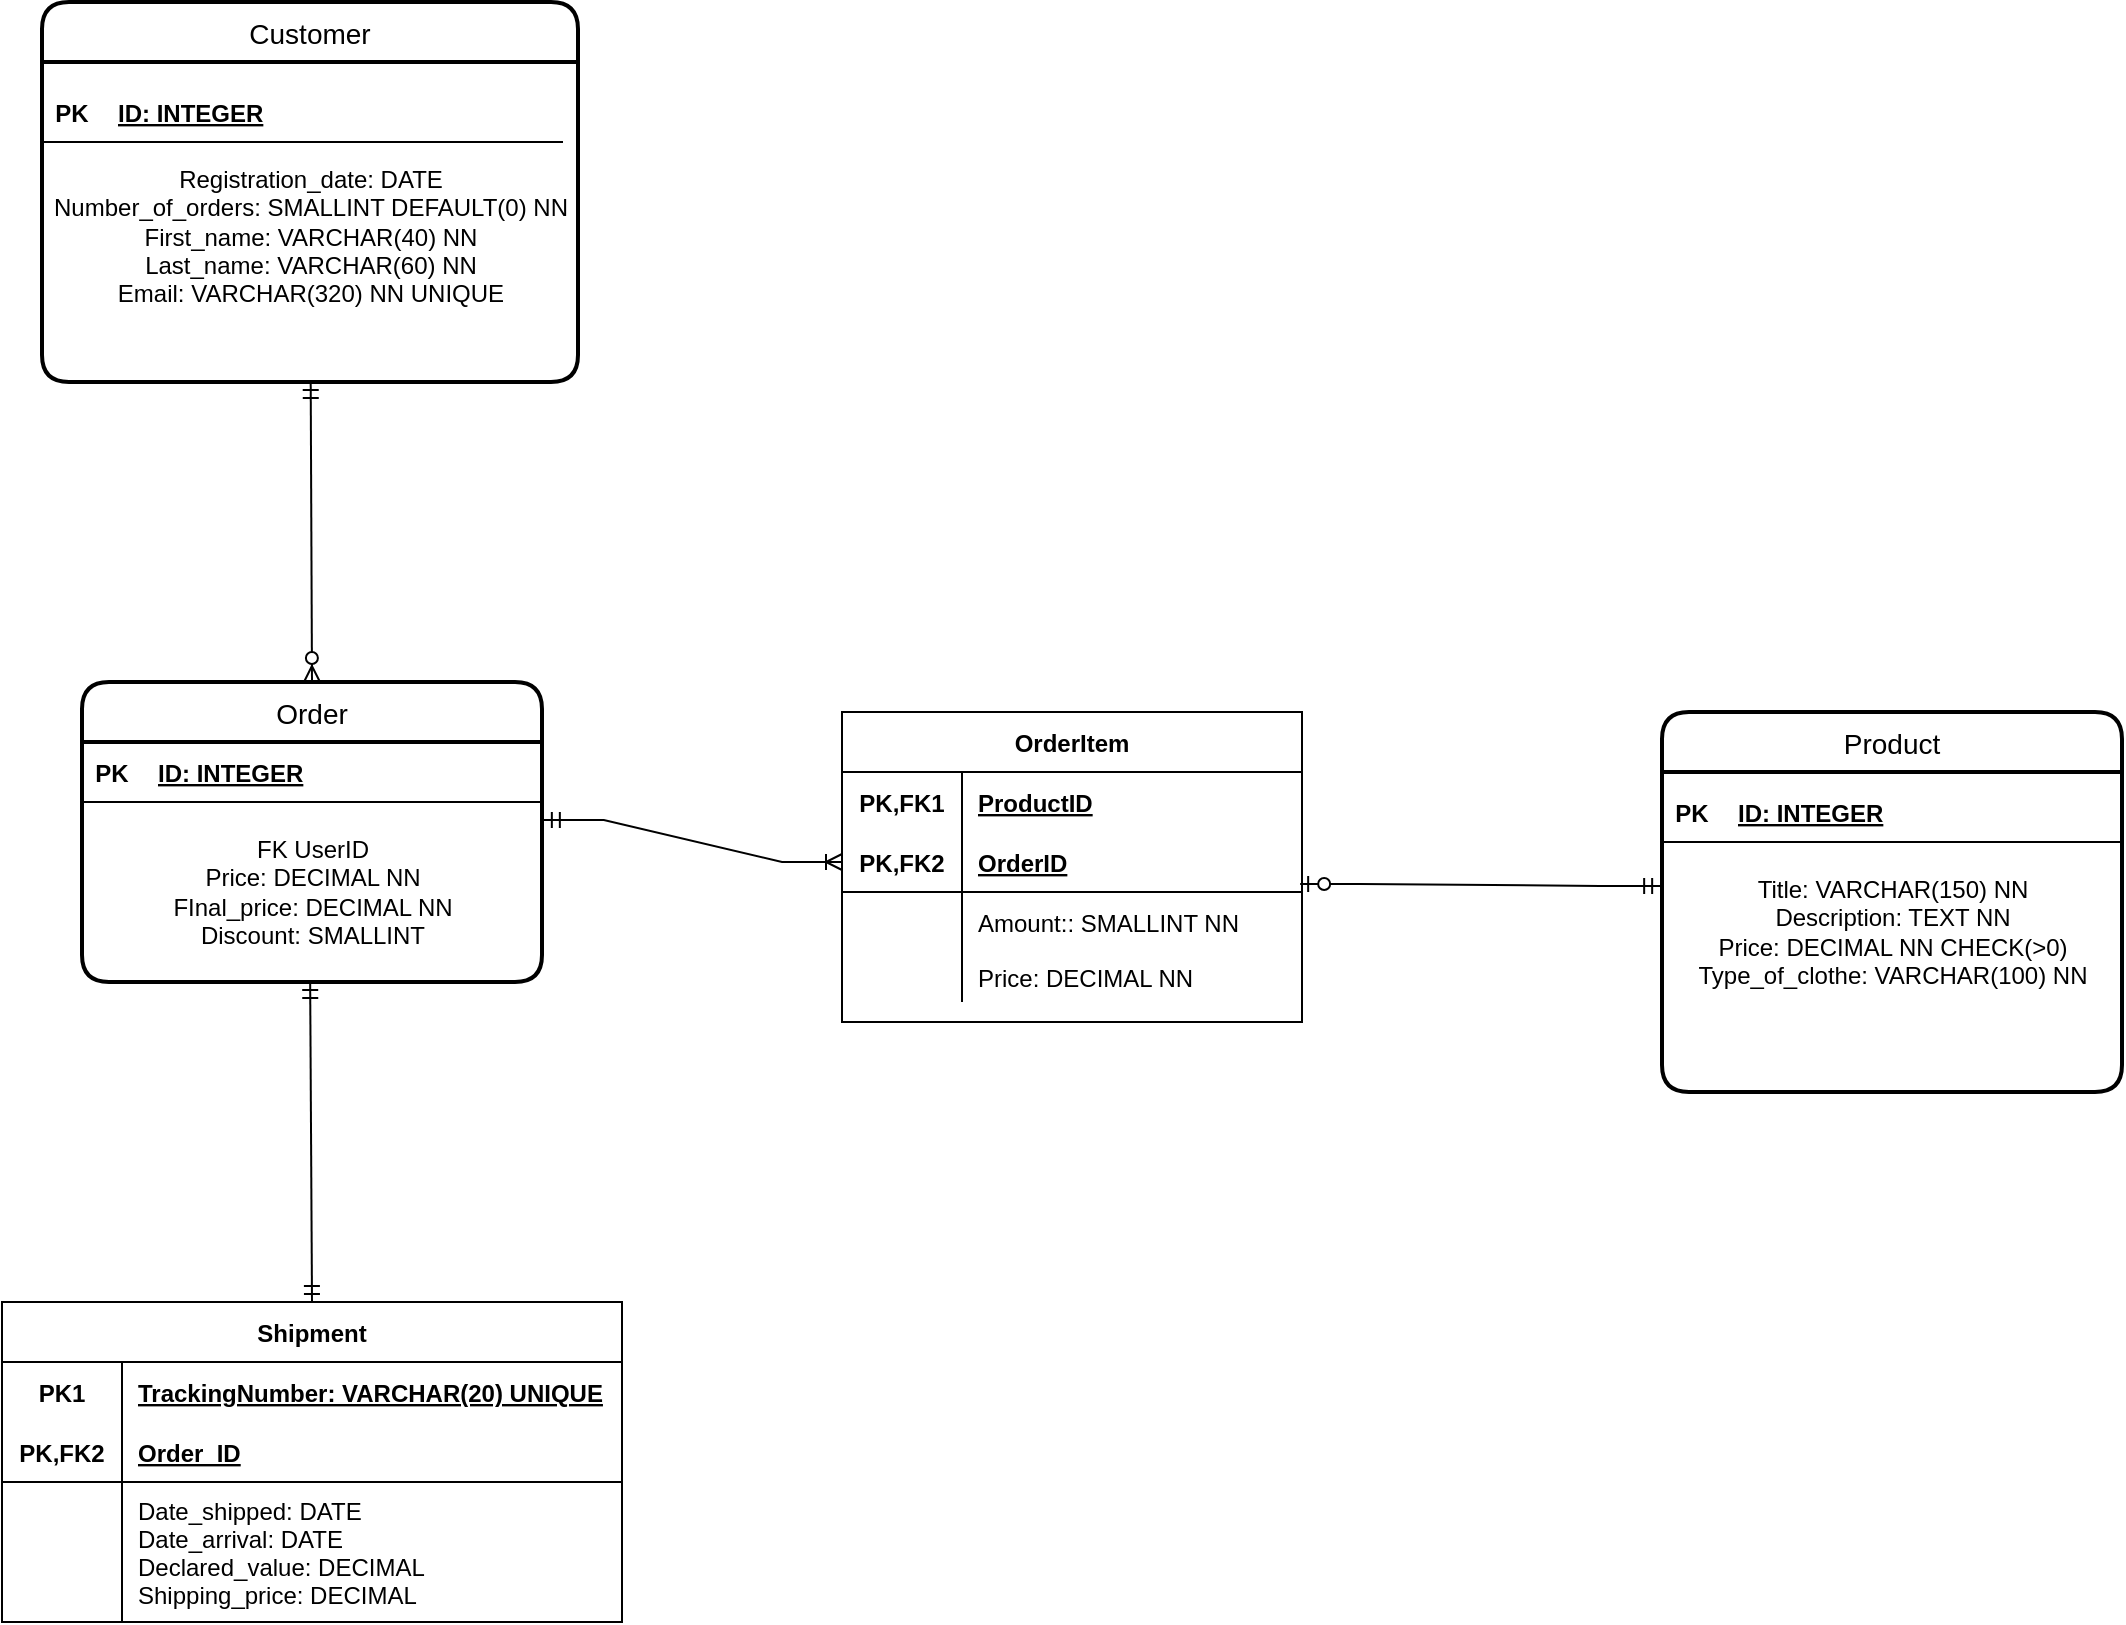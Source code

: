 <mxfile version="19.0.3" type="device"><diagram id="L5DAnYu8uvlGAiPu-kQm" name="Page-1"><mxGraphModel dx="868" dy="545" grid="1" gridSize="10" guides="1" tooltips="1" connect="1" arrows="1" fold="1" page="1" pageScale="1" pageWidth="850" pageHeight="1100" math="0" shadow="0"><root><mxCell id="0"/><mxCell id="1" parent="0"/><mxCell id="EDaHSL8dtyFT7AlFpoEG-18" value="Customer" style="swimlane;childLayout=stackLayout;horizontal=1;startSize=30;horizontalStack=0;rounded=1;fontSize=14;fontStyle=0;strokeWidth=2;resizeParent=0;resizeLast=1;shadow=0;dashed=0;align=center;" parent="1" vertex="1"><mxGeometry x="290" y="70" width="268" height="190" as="geometry"/></mxCell><mxCell id="EDaHSL8dtyFT7AlFpoEG-62" value="&lt;br&gt;Registration_date: DATE&lt;br&gt;Number_of_orders: SMALLINT DEFAULT(0) NN&lt;br&gt;First_name: VARCHAR(40) NN&lt;br&gt;Last_name: VARCHAR(60) NN&lt;br&gt;Email: VARCHAR(320) NN UNIQUE" style="text;html=1;align=center;verticalAlign=middle;resizable=0;points=[];autosize=1;strokeColor=none;fillColor=none;" parent="EDaHSL8dtyFT7AlFpoEG-18" vertex="1"><mxGeometry y="30" width="268" height="160" as="geometry"/></mxCell><mxCell id="EDaHSL8dtyFT7AlFpoEG-38" value="" style="shape=table;startSize=0;container=1;collapsible=1;childLayout=tableLayout;fixedRows=1;rowLines=0;fontStyle=0;align=center;resizeLast=1;strokeColor=none;fillColor=none;collapsible=0;" parent="1" vertex="1"><mxGeometry x="290" y="110" width="260" height="30" as="geometry"/></mxCell><mxCell id="EDaHSL8dtyFT7AlFpoEG-39" value="" style="shape=tableRow;horizontal=0;startSize=0;swimlaneHead=0;swimlaneBody=0;fillColor=none;collapsible=0;dropTarget=0;points=[[0,0.5],[1,0.5]];portConstraint=eastwest;top=0;left=0;right=0;bottom=1;" parent="EDaHSL8dtyFT7AlFpoEG-38" vertex="1"><mxGeometry width="260" height="30" as="geometry"/></mxCell><mxCell id="EDaHSL8dtyFT7AlFpoEG-40" value="PK" style="shape=partialRectangle;connectable=0;fillColor=none;top=0;left=0;bottom=0;right=0;fontStyle=1;overflow=hidden;" parent="EDaHSL8dtyFT7AlFpoEG-39" vertex="1"><mxGeometry width="30" height="30" as="geometry"><mxRectangle width="30" height="30" as="alternateBounds"/></mxGeometry></mxCell><mxCell id="EDaHSL8dtyFT7AlFpoEG-41" value="ID: INTEGER" style="shape=partialRectangle;connectable=0;fillColor=none;top=0;left=0;bottom=0;right=0;align=left;spacingLeft=6;fontStyle=5;overflow=hidden;" parent="EDaHSL8dtyFT7AlFpoEG-39" vertex="1"><mxGeometry x="30" width="230" height="30" as="geometry"><mxRectangle width="230" height="30" as="alternateBounds"/></mxGeometry></mxCell><mxCell id="EDaHSL8dtyFT7AlFpoEG-63" value="Order" style="swimlane;childLayout=stackLayout;horizontal=1;startSize=30;horizontalStack=0;rounded=1;fontSize=14;fontStyle=0;strokeWidth=2;resizeParent=0;resizeLast=1;shadow=0;dashed=0;align=center;" parent="1" vertex="1"><mxGeometry x="310" y="410" width="230" height="150" as="geometry"/></mxCell><mxCell id="EDaHSL8dtyFT7AlFpoEG-65" value="" style="shape=table;startSize=0;container=1;collapsible=1;childLayout=tableLayout;fixedRows=1;rowLines=0;fontStyle=0;align=center;resizeLast=1;strokeColor=none;fillColor=none;collapsible=0;" parent="EDaHSL8dtyFT7AlFpoEG-63" vertex="1"><mxGeometry y="30" width="230" height="30" as="geometry"/></mxCell><mxCell id="EDaHSL8dtyFT7AlFpoEG-66" value="" style="shape=tableRow;horizontal=0;startSize=0;swimlaneHead=0;swimlaneBody=0;fillColor=none;collapsible=0;dropTarget=0;points=[[0,0.5],[1,0.5]];portConstraint=eastwest;top=0;left=0;right=0;bottom=1;" parent="EDaHSL8dtyFT7AlFpoEG-65" vertex="1"><mxGeometry width="230" height="30" as="geometry"/></mxCell><mxCell id="EDaHSL8dtyFT7AlFpoEG-67" value="PK" style="shape=partialRectangle;connectable=0;fillColor=none;top=0;left=0;bottom=0;right=0;fontStyle=1;overflow=hidden;" parent="EDaHSL8dtyFT7AlFpoEG-66" vertex="1"><mxGeometry width="30" height="30" as="geometry"><mxRectangle width="30" height="30" as="alternateBounds"/></mxGeometry></mxCell><mxCell id="EDaHSL8dtyFT7AlFpoEG-68" value="ID: INTEGER" style="shape=partialRectangle;connectable=0;fillColor=none;top=0;left=0;bottom=0;right=0;align=left;spacingLeft=6;fontStyle=5;overflow=hidden;" parent="EDaHSL8dtyFT7AlFpoEG-66" vertex="1"><mxGeometry x="30" width="200" height="30" as="geometry"><mxRectangle width="200" height="30" as="alternateBounds"/></mxGeometry></mxCell><mxCell id="EDaHSL8dtyFT7AlFpoEG-64" value="FK UserID&lt;br&gt;Price: DECIMAL NN&lt;br&gt;FInal_price: DECIMAL NN&lt;br&gt;Discount: SMALLINT" style="text;html=1;align=center;verticalAlign=middle;resizable=0;points=[];autosize=1;strokeColor=none;fillColor=none;" parent="EDaHSL8dtyFT7AlFpoEG-63" vertex="1"><mxGeometry y="60" width="230" height="90" as="geometry"/></mxCell><mxCell id="EDaHSL8dtyFT7AlFpoEG-75" value="Product" style="swimlane;childLayout=stackLayout;horizontal=1;startSize=30;horizontalStack=0;rounded=1;fontSize=14;fontStyle=0;strokeWidth=2;resizeParent=0;resizeLast=1;shadow=0;dashed=0;align=center;" parent="1" vertex="1"><mxGeometry x="1100" y="425" width="230" height="190" as="geometry"/></mxCell><mxCell id="EDaHSL8dtyFT7AlFpoEG-76" value="Title: VARCHAR(150) NN&lt;br&gt;Description: TEXT NN&lt;br&gt;Price: DECIMAL NN CHECK(&amp;gt;0)&lt;br&gt;Type_of_clothe: VARCHAR(100) NN" style="text;html=1;align=center;verticalAlign=middle;resizable=0;points=[];autosize=1;strokeColor=none;fillColor=none;" parent="EDaHSL8dtyFT7AlFpoEG-75" vertex="1"><mxGeometry y="30" width="230" height="160" as="geometry"/></mxCell><mxCell id="EDaHSL8dtyFT7AlFpoEG-77" value="" style="shape=table;startSize=0;container=1;collapsible=1;childLayout=tableLayout;fixedRows=1;rowLines=0;fontStyle=0;align=center;resizeLast=1;strokeColor=none;fillColor=none;collapsible=0;" parent="1" vertex="1"><mxGeometry x="1100" y="460" width="230" height="30" as="geometry"/></mxCell><mxCell id="EDaHSL8dtyFT7AlFpoEG-78" value="" style="shape=tableRow;horizontal=0;startSize=0;swimlaneHead=0;swimlaneBody=0;fillColor=none;collapsible=0;dropTarget=0;points=[[0,0.5],[1,0.5]];portConstraint=eastwest;top=0;left=0;right=0;bottom=1;" parent="EDaHSL8dtyFT7AlFpoEG-77" vertex="1"><mxGeometry width="230" height="30" as="geometry"/></mxCell><mxCell id="EDaHSL8dtyFT7AlFpoEG-79" value="PK" style="shape=partialRectangle;connectable=0;fillColor=none;top=0;left=0;bottom=0;right=0;fontStyle=1;overflow=hidden;" parent="EDaHSL8dtyFT7AlFpoEG-78" vertex="1"><mxGeometry width="30" height="30" as="geometry"><mxRectangle width="30" height="30" as="alternateBounds"/></mxGeometry></mxCell><mxCell id="EDaHSL8dtyFT7AlFpoEG-80" value="ID: INTEGER" style="shape=partialRectangle;connectable=0;fillColor=none;top=0;left=0;bottom=0;right=0;align=left;spacingLeft=6;fontStyle=5;overflow=hidden;" parent="EDaHSL8dtyFT7AlFpoEG-78" vertex="1"><mxGeometry x="30" width="200" height="30" as="geometry"><mxRectangle width="200" height="30" as="alternateBounds"/></mxGeometry></mxCell><mxCell id="EDaHSL8dtyFT7AlFpoEG-85" value="" style="fontSize=12;html=1;endArrow=ERmandOne;startArrow=ERmandOne;rounded=0;entryX=0.496;entryY=1;entryDx=0;entryDy=0;entryPerimeter=0;exitX=0.5;exitY=0;exitDx=0;exitDy=0;" parent="1" source="4uQjk0ACoIUm3DsfJ8_c-26" target="EDaHSL8dtyFT7AlFpoEG-64" edge="1"><mxGeometry width="100" height="100" relative="1" as="geometry"><mxPoint x="430" y="740" as="sourcePoint"/><mxPoint x="450" y="520" as="targetPoint"/></mxGeometry></mxCell><mxCell id="4uQjk0ACoIUm3DsfJ8_c-2" value="" style="fontSize=12;html=1;endArrow=ERzeroToMany;startArrow=ERmandOne;rounded=0;entryX=0.5;entryY=0;entryDx=0;entryDy=0;" edge="1" parent="1" source="EDaHSL8dtyFT7AlFpoEG-62" target="EDaHSL8dtyFT7AlFpoEG-63"><mxGeometry width="100" height="100" relative="1" as="geometry"><mxPoint x="410" y="330" as="sourcePoint"/><mxPoint x="780" y="240" as="targetPoint"/></mxGeometry></mxCell><mxCell id="4uQjk0ACoIUm3DsfJ8_c-26" value="Shipment" style="shape=table;startSize=30;container=1;collapsible=1;childLayout=tableLayout;fixedRows=1;rowLines=0;fontStyle=1;align=center;resizeLast=1;" vertex="1" parent="1"><mxGeometry x="270" y="720" width="310" height="160" as="geometry"/></mxCell><mxCell id="4uQjk0ACoIUm3DsfJ8_c-27" value="" style="shape=tableRow;horizontal=0;startSize=0;swimlaneHead=0;swimlaneBody=0;fillColor=none;collapsible=0;dropTarget=0;points=[[0,0.5],[1,0.5]];portConstraint=eastwest;top=0;left=0;right=0;bottom=0;" vertex="1" parent="4uQjk0ACoIUm3DsfJ8_c-26"><mxGeometry y="30" width="310" height="30" as="geometry"/></mxCell><mxCell id="4uQjk0ACoIUm3DsfJ8_c-28" value="PK1" style="shape=partialRectangle;connectable=0;fillColor=none;top=0;left=0;bottom=0;right=0;fontStyle=1;overflow=hidden;" vertex="1" parent="4uQjk0ACoIUm3DsfJ8_c-27"><mxGeometry width="60" height="30" as="geometry"><mxRectangle width="60" height="30" as="alternateBounds"/></mxGeometry></mxCell><mxCell id="4uQjk0ACoIUm3DsfJ8_c-29" value="TrackingNumber: VARCHAR(20) UNIQUE" style="shape=partialRectangle;connectable=0;fillColor=none;top=0;left=0;bottom=0;right=0;align=left;spacingLeft=6;fontStyle=5;overflow=hidden;" vertex="1" parent="4uQjk0ACoIUm3DsfJ8_c-27"><mxGeometry x="60" width="250" height="30" as="geometry"><mxRectangle width="250" height="30" as="alternateBounds"/></mxGeometry></mxCell><mxCell id="4uQjk0ACoIUm3DsfJ8_c-30" value="" style="shape=tableRow;horizontal=0;startSize=0;swimlaneHead=0;swimlaneBody=0;fillColor=none;collapsible=0;dropTarget=0;points=[[0,0.5],[1,0.5]];portConstraint=eastwest;top=0;left=0;right=0;bottom=1;" vertex="1" parent="4uQjk0ACoIUm3DsfJ8_c-26"><mxGeometry y="60" width="310" height="30" as="geometry"/></mxCell><mxCell id="4uQjk0ACoIUm3DsfJ8_c-31" value="PK,FK2" style="shape=partialRectangle;connectable=0;fillColor=none;top=0;left=0;bottom=0;right=0;fontStyle=1;overflow=hidden;" vertex="1" parent="4uQjk0ACoIUm3DsfJ8_c-30"><mxGeometry width="60" height="30" as="geometry"><mxRectangle width="60" height="30" as="alternateBounds"/></mxGeometry></mxCell><mxCell id="4uQjk0ACoIUm3DsfJ8_c-32" value="Order_ID" style="shape=partialRectangle;connectable=0;fillColor=none;top=0;left=0;bottom=0;right=0;align=left;spacingLeft=6;fontStyle=5;overflow=hidden;" vertex="1" parent="4uQjk0ACoIUm3DsfJ8_c-30"><mxGeometry x="60" width="250" height="30" as="geometry"><mxRectangle width="250" height="30" as="alternateBounds"/></mxGeometry></mxCell><mxCell id="4uQjk0ACoIUm3DsfJ8_c-36" value="" style="shape=tableRow;horizontal=0;startSize=0;swimlaneHead=0;swimlaneBody=0;fillColor=none;collapsible=0;dropTarget=0;points=[[0,0.5],[1,0.5]];portConstraint=eastwest;top=0;left=0;right=0;bottom=0;" vertex="1" parent="4uQjk0ACoIUm3DsfJ8_c-26"><mxGeometry y="90" width="310" height="70" as="geometry"/></mxCell><mxCell id="4uQjk0ACoIUm3DsfJ8_c-37" value="" style="shape=partialRectangle;connectable=0;fillColor=none;top=0;left=0;bottom=0;right=0;editable=1;overflow=hidden;" vertex="1" parent="4uQjk0ACoIUm3DsfJ8_c-36"><mxGeometry width="60" height="70" as="geometry"><mxRectangle width="60" height="70" as="alternateBounds"/></mxGeometry></mxCell><mxCell id="4uQjk0ACoIUm3DsfJ8_c-38" value="Date_shipped: DATE&#10;Date_arrival: DATE&#10;Declared_value: DECIMAL&#10;Shipping_price: DECIMAL" style="shape=partialRectangle;connectable=0;fillColor=none;top=0;left=0;bottom=0;right=0;align=left;spacingLeft=6;overflow=hidden;" vertex="1" parent="4uQjk0ACoIUm3DsfJ8_c-36"><mxGeometry x="60" width="250" height="70" as="geometry"><mxRectangle width="250" height="70" as="alternateBounds"/></mxGeometry></mxCell><mxCell id="4uQjk0ACoIUm3DsfJ8_c-40" value="OrderItem" style="shape=table;startSize=30;container=1;collapsible=1;childLayout=tableLayout;fixedRows=1;rowLines=0;fontStyle=1;align=center;resizeLast=1;" vertex="1" parent="1"><mxGeometry x="690" y="425" width="230" height="155" as="geometry"/></mxCell><mxCell id="4uQjk0ACoIUm3DsfJ8_c-41" value="" style="shape=tableRow;horizontal=0;startSize=0;swimlaneHead=0;swimlaneBody=0;fillColor=none;collapsible=0;dropTarget=0;points=[[0,0.5],[1,0.5]];portConstraint=eastwest;top=0;left=0;right=0;bottom=0;" vertex="1" parent="4uQjk0ACoIUm3DsfJ8_c-40"><mxGeometry y="30" width="230" height="30" as="geometry"/></mxCell><mxCell id="4uQjk0ACoIUm3DsfJ8_c-42" value="PK,FK1" style="shape=partialRectangle;connectable=0;fillColor=none;top=0;left=0;bottom=0;right=0;fontStyle=1;overflow=hidden;" vertex="1" parent="4uQjk0ACoIUm3DsfJ8_c-41"><mxGeometry width="60" height="30" as="geometry"><mxRectangle width="60" height="30" as="alternateBounds"/></mxGeometry></mxCell><mxCell id="4uQjk0ACoIUm3DsfJ8_c-43" value="ProductID" style="shape=partialRectangle;connectable=0;fillColor=none;top=0;left=0;bottom=0;right=0;align=left;spacingLeft=6;fontStyle=5;overflow=hidden;" vertex="1" parent="4uQjk0ACoIUm3DsfJ8_c-41"><mxGeometry x="60" width="170" height="30" as="geometry"><mxRectangle width="170" height="30" as="alternateBounds"/></mxGeometry></mxCell><mxCell id="4uQjk0ACoIUm3DsfJ8_c-44" value="" style="shape=tableRow;horizontal=0;startSize=0;swimlaneHead=0;swimlaneBody=0;fillColor=none;collapsible=0;dropTarget=0;points=[[0,0.5],[1,0.5]];portConstraint=eastwest;top=0;left=0;right=0;bottom=1;" vertex="1" parent="4uQjk0ACoIUm3DsfJ8_c-40"><mxGeometry y="60" width="230" height="30" as="geometry"/></mxCell><mxCell id="4uQjk0ACoIUm3DsfJ8_c-45" value="PK,FK2" style="shape=partialRectangle;connectable=0;fillColor=none;top=0;left=0;bottom=0;right=0;fontStyle=1;overflow=hidden;" vertex="1" parent="4uQjk0ACoIUm3DsfJ8_c-44"><mxGeometry width="60" height="30" as="geometry"><mxRectangle width="60" height="30" as="alternateBounds"/></mxGeometry></mxCell><mxCell id="4uQjk0ACoIUm3DsfJ8_c-46" value="OrderID" style="shape=partialRectangle;connectable=0;fillColor=none;top=0;left=0;bottom=0;right=0;align=left;spacingLeft=6;fontStyle=5;overflow=hidden;" vertex="1" parent="4uQjk0ACoIUm3DsfJ8_c-44"><mxGeometry x="60" width="170" height="30" as="geometry"><mxRectangle width="170" height="30" as="alternateBounds"/></mxGeometry></mxCell><mxCell id="4uQjk0ACoIUm3DsfJ8_c-47" value="" style="shape=tableRow;horizontal=0;startSize=0;swimlaneHead=0;swimlaneBody=0;fillColor=none;collapsible=0;dropTarget=0;points=[[0,0.5],[1,0.5]];portConstraint=eastwest;top=0;left=0;right=0;bottom=0;" vertex="1" parent="4uQjk0ACoIUm3DsfJ8_c-40"><mxGeometry y="90" width="230" height="30" as="geometry"/></mxCell><mxCell id="4uQjk0ACoIUm3DsfJ8_c-48" value="" style="shape=partialRectangle;connectable=0;fillColor=none;top=0;left=0;bottom=0;right=0;editable=1;overflow=hidden;" vertex="1" parent="4uQjk0ACoIUm3DsfJ8_c-47"><mxGeometry width="60" height="30" as="geometry"><mxRectangle width="60" height="30" as="alternateBounds"/></mxGeometry></mxCell><mxCell id="4uQjk0ACoIUm3DsfJ8_c-49" value="Amount:: SMALLINT NN" style="shape=partialRectangle;connectable=0;fillColor=none;top=0;left=0;bottom=0;right=0;align=left;spacingLeft=6;overflow=hidden;" vertex="1" parent="4uQjk0ACoIUm3DsfJ8_c-47"><mxGeometry x="60" width="170" height="30" as="geometry"><mxRectangle width="170" height="30" as="alternateBounds"/></mxGeometry></mxCell><mxCell id="4uQjk0ACoIUm3DsfJ8_c-50" value="" style="shape=tableRow;horizontal=0;startSize=0;swimlaneHead=0;swimlaneBody=0;fillColor=none;collapsible=0;dropTarget=0;points=[[0,0.5],[1,0.5]];portConstraint=eastwest;top=0;left=0;right=0;bottom=0;" vertex="1" parent="4uQjk0ACoIUm3DsfJ8_c-40"><mxGeometry y="120" width="230" height="25" as="geometry"/></mxCell><mxCell id="4uQjk0ACoIUm3DsfJ8_c-51" value="" style="shape=partialRectangle;connectable=0;fillColor=none;top=0;left=0;bottom=0;right=0;editable=1;overflow=hidden;" vertex="1" parent="4uQjk0ACoIUm3DsfJ8_c-50"><mxGeometry width="60" height="25" as="geometry"><mxRectangle width="60" height="25" as="alternateBounds"/></mxGeometry></mxCell><mxCell id="4uQjk0ACoIUm3DsfJ8_c-52" value="Price: DECIMAL NN" style="shape=partialRectangle;connectable=0;fillColor=none;top=0;left=0;bottom=0;right=0;align=left;spacingLeft=6;overflow=hidden;" vertex="1" parent="4uQjk0ACoIUm3DsfJ8_c-50"><mxGeometry x="60" width="170" height="25" as="geometry"><mxRectangle width="170" height="25" as="alternateBounds"/></mxGeometry></mxCell><mxCell id="4uQjk0ACoIUm3DsfJ8_c-53" value="" style="edgeStyle=entityRelationEdgeStyle;fontSize=12;html=1;endArrow=ERoneToMany;startArrow=ERmandOne;rounded=0;exitX=1.004;exitY=0.1;exitDx=0;exitDy=0;exitPerimeter=0;entryX=0;entryY=0.5;entryDx=0;entryDy=0;" edge="1" parent="1" source="EDaHSL8dtyFT7AlFpoEG-64" target="4uQjk0ACoIUm3DsfJ8_c-44"><mxGeometry width="100" height="100" relative="1" as="geometry"><mxPoint x="600" y="710" as="sourcePoint"/><mxPoint x="700" y="610" as="targetPoint"/></mxGeometry></mxCell><mxCell id="4uQjk0ACoIUm3DsfJ8_c-56" value="" style="edgeStyle=entityRelationEdgeStyle;fontSize=12;html=1;endArrow=ERzeroToOne;startArrow=ERmandOne;rounded=0;exitX=-0.004;exitY=0.356;exitDx=0;exitDy=0;exitPerimeter=0;entryX=0.996;entryY=0.867;entryDx=0;entryDy=0;entryPerimeter=0;" edge="1" parent="1" source="EDaHSL8dtyFT7AlFpoEG-76" target="4uQjk0ACoIUm3DsfJ8_c-44"><mxGeometry width="100" height="100" relative="1" as="geometry"><mxPoint x="890" y="710" as="sourcePoint"/><mxPoint x="990" y="610" as="targetPoint"/></mxGeometry></mxCell></root></mxGraphModel></diagram></mxfile>